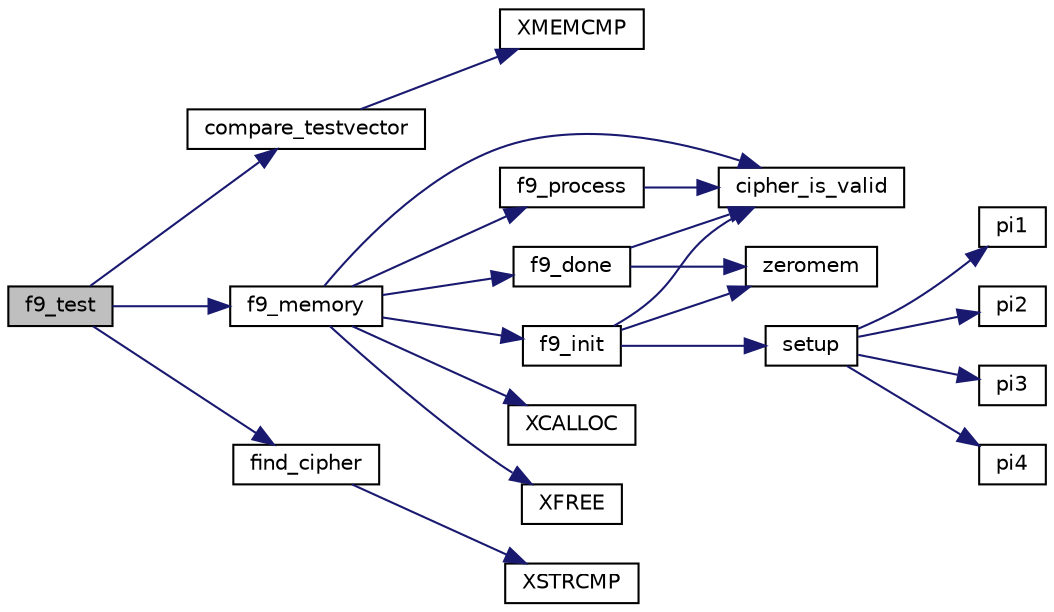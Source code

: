 digraph "f9_test"
{
 // LATEX_PDF_SIZE
  edge [fontname="Helvetica",fontsize="10",labelfontname="Helvetica",labelfontsize="10"];
  node [fontname="Helvetica",fontsize="10",shape=record];
  rankdir="LR";
  Node0 [label="f9_test",height=0.2,width=0.4,color="black", fillcolor="grey75", style="filled", fontcolor="black",tooltip="Test f9-MAC mode Return CRYPT_OK on succes."];
  Node0 -> Node1 [color="midnightblue",fontsize="10",style="solid"];
  Node1 [label="compare_testvector",height=0.2,width=0.4,color="black", fillcolor="white", style="filled",URL="$tomcrypt__misc_8h.html#a7764a7f27897c6182335752df00b5f8e",tooltip="Compare two test-vectors."];
  Node1 -> Node2 [color="midnightblue",fontsize="10",style="solid"];
  Node2 [label="XMEMCMP",height=0.2,width=0.4,color="black", fillcolor="white", style="filled",URL="$tomcrypt__cfg_8h.html#a372b974ec0ac07abcd55297554fe540f",tooltip=" "];
  Node0 -> Node3 [color="midnightblue",fontsize="10",style="solid"];
  Node3 [label="f9_memory",height=0.2,width=0.4,color="black", fillcolor="white", style="filled",URL="$f9__memory_8c.html#a8d8a8a7f9014e8b36484d2c992e9eb10",tooltip="f9-MAC a block of memory"];
  Node3 -> Node4 [color="midnightblue",fontsize="10",style="solid"];
  Node4 [label="cipher_is_valid",height=0.2,width=0.4,color="black", fillcolor="white", style="filled",URL="$tomcrypt__cipher_8h.html#ac30eb68934c4ca07205344dc9d159221",tooltip=" "];
  Node3 -> Node5 [color="midnightblue",fontsize="10",style="solid"];
  Node5 [label="f9_done",height=0.2,width=0.4,color="black", fillcolor="white", style="filled",URL="$f9__done_8c.html#a4ddef8a69a1679483d24bce59382fc49",tooltip="Terminate the f9-MAC state."];
  Node5 -> Node4 [color="midnightblue",fontsize="10",style="solid"];
  Node5 -> Node6 [color="midnightblue",fontsize="10",style="solid"];
  Node6 [label="zeromem",height=0.2,width=0.4,color="black", fillcolor="white", style="filled",URL="$tomcrypt__misc_8h.html#a63b6e188713790263bfd3612fe8b398f",tooltip="Zero a block of memory."];
  Node3 -> Node7 [color="midnightblue",fontsize="10",style="solid"];
  Node7 [label="f9_init",height=0.2,width=0.4,color="black", fillcolor="white", style="filled",URL="$f9__init_8c.html#af0036ae18213e2a0405bc02f5920267e",tooltip="Initialize F9-MAC state."];
  Node7 -> Node4 [color="midnightblue",fontsize="10",style="solid"];
  Node7 -> Node8 [color="midnightblue",fontsize="10",style="solid"];
  Node8 [label="setup",height=0.2,width=0.4,color="black", fillcolor="white", style="filled",URL="$multi2_8c.html#ad0625943f7d847668b869ed827c51d47",tooltip=" "];
  Node8 -> Node9 [color="midnightblue",fontsize="10",style="solid"];
  Node9 [label="pi1",height=0.2,width=0.4,color="black", fillcolor="white", style="filled",URL="$multi2_8c.html#aa6e28a79517b509154714e51c2c1dc3b",tooltip=" "];
  Node8 -> Node10 [color="midnightblue",fontsize="10",style="solid"];
  Node10 [label="pi2",height=0.2,width=0.4,color="black", fillcolor="white", style="filled",URL="$multi2_8c.html#a37c4b6b09dd5493456b3c765914b1481",tooltip=" "];
  Node8 -> Node11 [color="midnightblue",fontsize="10",style="solid"];
  Node11 [label="pi3",height=0.2,width=0.4,color="black", fillcolor="white", style="filled",URL="$multi2_8c.html#a3e3c386a25d0f6950651f1fa5277c147",tooltip=" "];
  Node8 -> Node12 [color="midnightblue",fontsize="10",style="solid"];
  Node12 [label="pi4",height=0.2,width=0.4,color="black", fillcolor="white", style="filled",URL="$multi2_8c.html#ad94b543f7f2133e851ecb20bd9324e12",tooltip=" "];
  Node7 -> Node6 [color="midnightblue",fontsize="10",style="solid"];
  Node3 -> Node13 [color="midnightblue",fontsize="10",style="solid"];
  Node13 [label="f9_process",height=0.2,width=0.4,color="black", fillcolor="white", style="filled",URL="$f9__process_8c.html#a50ed3b7fde83fe7a2e15fdc8429d0196",tooltip="Process data through f9-MAC."];
  Node13 -> Node4 [color="midnightblue",fontsize="10",style="solid"];
  Node3 -> Node14 [color="midnightblue",fontsize="10",style="solid"];
  Node14 [label="XCALLOC",height=0.2,width=0.4,color="black", fillcolor="white", style="filled",URL="$tomcrypt__cfg_8h.html#a151dda14cd7acae31eaf1102b0cc0685",tooltip=" "];
  Node3 -> Node15 [color="midnightblue",fontsize="10",style="solid"];
  Node15 [label="XFREE",height=0.2,width=0.4,color="black", fillcolor="white", style="filled",URL="$tomcrypt__cfg_8h.html#a260d66fc0690e0502cf3bfe7b5244b75",tooltip=" "];
  Node0 -> Node16 [color="midnightblue",fontsize="10",style="solid"];
  Node16 [label="find_cipher",height=0.2,width=0.4,color="black", fillcolor="white", style="filled",URL="$tomcrypt__cipher_8h.html#af5c3882342fd65a17239cd04bfdf44e2",tooltip="Find a registered cipher by name."];
  Node16 -> Node17 [color="midnightblue",fontsize="10",style="solid"];
  Node17 [label="XSTRCMP",height=0.2,width=0.4,color="black", fillcolor="white", style="filled",URL="$tomcrypt__cfg_8h.html#a5d6e3d69e1d3f54de008b963bba3c6b3",tooltip=" "];
}
